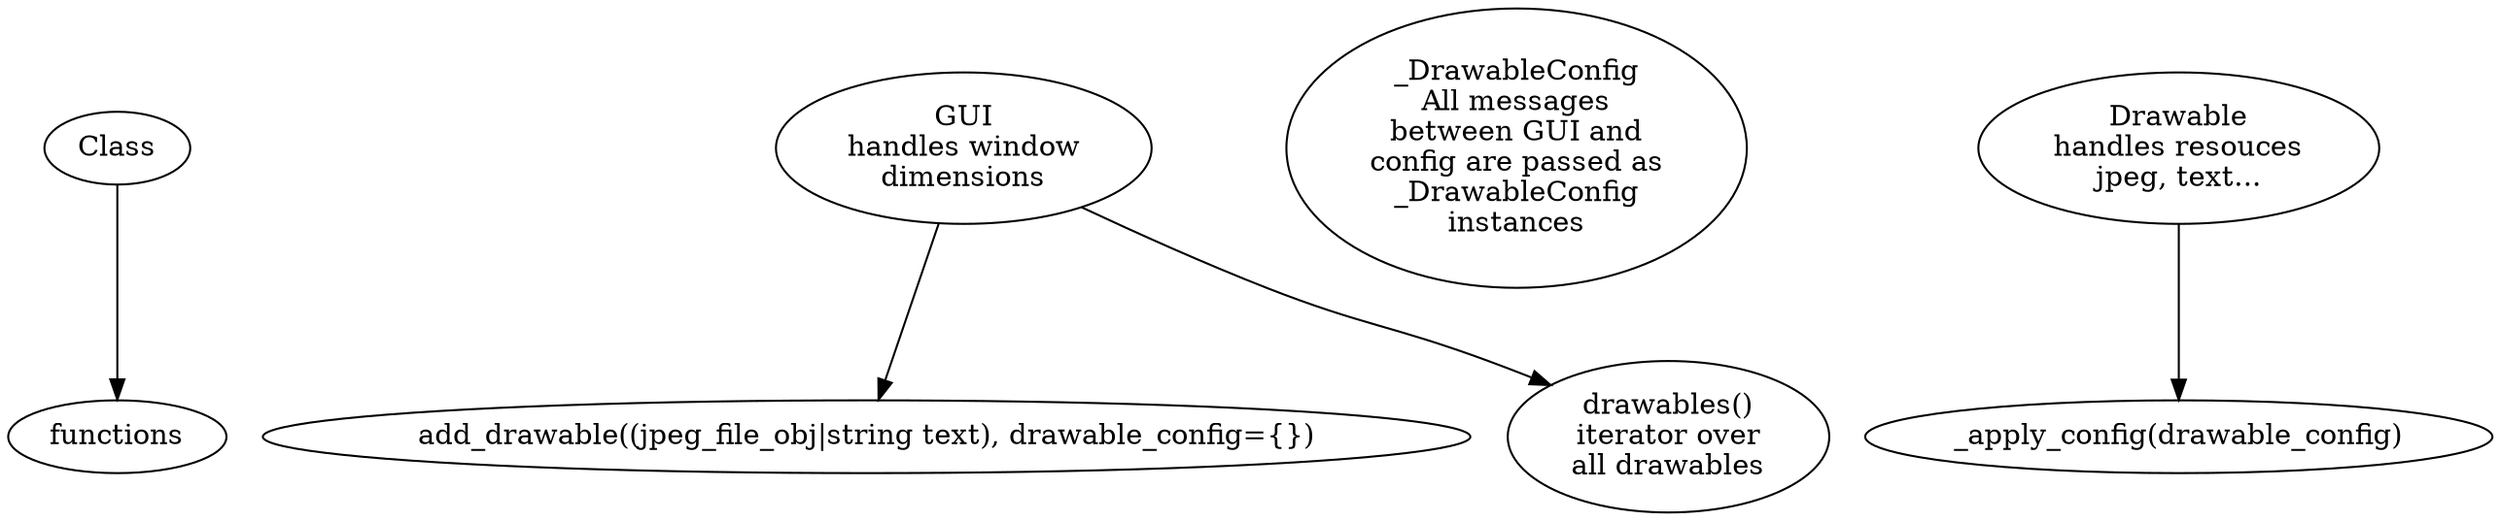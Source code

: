 digraph {
    Class -> functions

    GUI [label="GUI\nhandles window\ndimensions"]
    add_drawable [label="add_drawable((jpeg_file_obj|string text), drawable_config={})"]
    drawables [label="drawables()\niterator over\nall drawables"]

    GUI -> add_drawable
    GUI -> drawables


    _DrawableConfig [label="_DrawableConfig\nAll messages\nbetween GUI and\nconfig are passed as\n_DrawableConfig\n\
instances"]


    Drawable [label="Drawable\nhandles resouces\njpeg, text..."]
    _apply_config [label="_apply_config(drawable_config)"]

    Drawable -> _apply_config
}